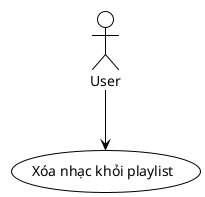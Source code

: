 @startuml UC017-Xoa-Nhac-Khoi-Playlist
!theme plain

actor User
usecase "Xóa nhạc khỏi playlist" as UC017

User --> UC017

@enduml

